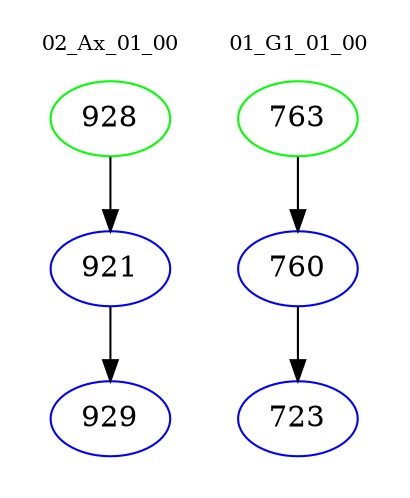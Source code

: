 digraph{
subgraph cluster_0 {
color = white
label = "02_Ax_01_00";
fontsize=10;
T0_928 [label="928", color="green"]
T0_928 -> T0_921 [color="black"]
T0_921 [label="921", color="blue"]
T0_921 -> T0_929 [color="black"]
T0_929 [label="929", color="blue"]
}
subgraph cluster_1 {
color = white
label = "01_G1_01_00";
fontsize=10;
T1_763 [label="763", color="green"]
T1_763 -> T1_760 [color="black"]
T1_760 [label="760", color="blue"]
T1_760 -> T1_723 [color="black"]
T1_723 [label="723", color="blue"]
}
}
